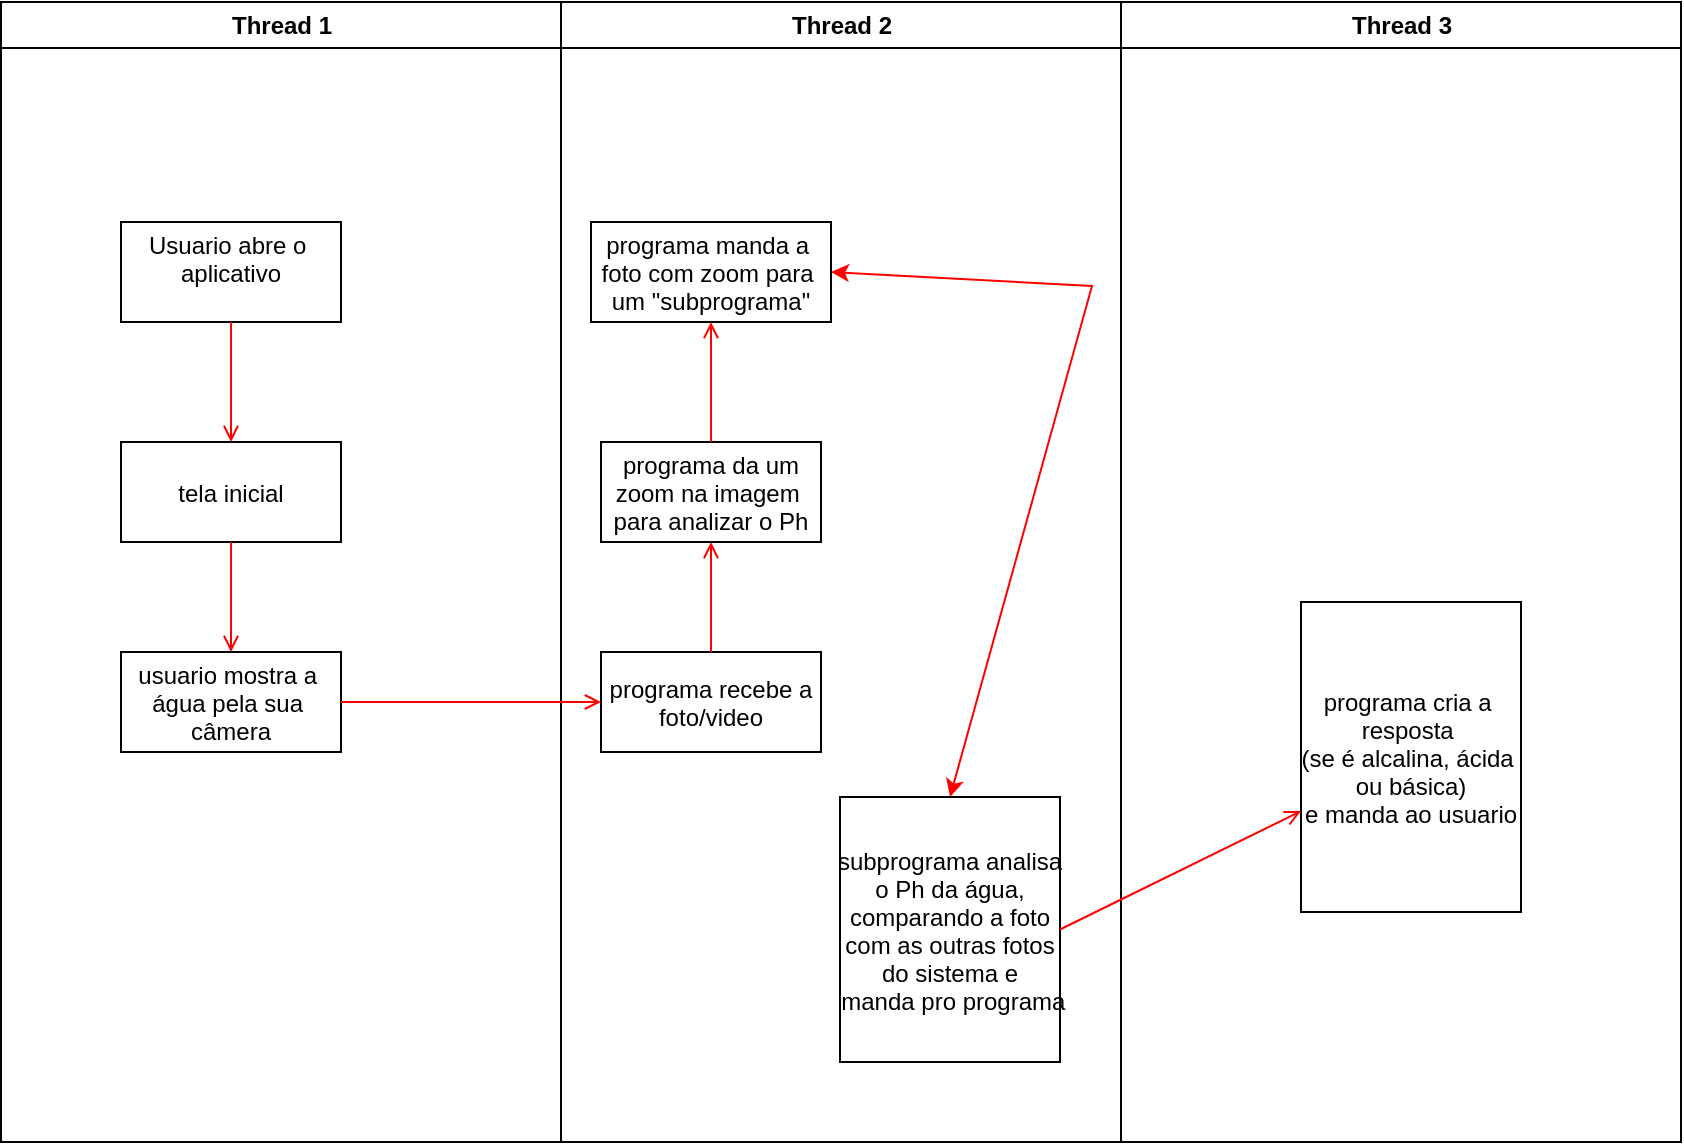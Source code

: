 <mxfile version="24.8.4">
  <diagram name="Página-1" id="044Q7VLD52LfzGAbNxQL">
    <mxGraphModel dx="1034" dy="446" grid="1" gridSize="10" guides="1" tooltips="1" connect="1" arrows="1" fold="1" page="1" pageScale="1" pageWidth="827" pageHeight="1169" math="0" shadow="0">
      <root>
        <mxCell id="0" />
        <mxCell id="1" parent="0" />
        <mxCell id="eUmvbB-2DKv5VENsbGC2-1" value="Thread 1" style="swimlane;whiteSpace=wrap" vertex="1" parent="1">
          <mxGeometry x="164.5" y="128" width="280" height="570" as="geometry" />
        </mxCell>
        <mxCell id="eUmvbB-2DKv5VENsbGC2-2" value="Usuario abre o &#xa;aplicativo&#xa;" style="" vertex="1" parent="eUmvbB-2DKv5VENsbGC2-1">
          <mxGeometry x="60" y="110" width="110" height="50" as="geometry" />
        </mxCell>
        <mxCell id="eUmvbB-2DKv5VENsbGC2-3" value="tela inicial" style="" vertex="1" parent="eUmvbB-2DKv5VENsbGC2-1">
          <mxGeometry x="60" y="220" width="110" height="50" as="geometry" />
        </mxCell>
        <mxCell id="eUmvbB-2DKv5VENsbGC2-4" value="" style="endArrow=open;strokeColor=#FF0000;endFill=1;rounded=0" edge="1" parent="eUmvbB-2DKv5VENsbGC2-1" source="eUmvbB-2DKv5VENsbGC2-2" target="eUmvbB-2DKv5VENsbGC2-3">
          <mxGeometry relative="1" as="geometry" />
        </mxCell>
        <mxCell id="eUmvbB-2DKv5VENsbGC2-5" value="usuario mostra a &#xa;água pela sua &#xa;câmera" style="" vertex="1" parent="eUmvbB-2DKv5VENsbGC2-1">
          <mxGeometry x="60" y="325" width="110" height="50" as="geometry" />
        </mxCell>
        <mxCell id="eUmvbB-2DKv5VENsbGC2-6" value="" style="endArrow=open;strokeColor=#FF0000;endFill=1;rounded=0" edge="1" parent="eUmvbB-2DKv5VENsbGC2-1" source="eUmvbB-2DKv5VENsbGC2-3" target="eUmvbB-2DKv5VENsbGC2-5">
          <mxGeometry relative="1" as="geometry" />
        </mxCell>
        <mxCell id="eUmvbB-2DKv5VENsbGC2-7" value="Thread 2" style="swimlane;whiteSpace=wrap" vertex="1" parent="1">
          <mxGeometry x="444.5" y="128" width="280" height="570" as="geometry" />
        </mxCell>
        <mxCell id="eUmvbB-2DKv5VENsbGC2-8" value="programa manda a &#xa;foto com zoom para &#xa;um &quot;subprograma&quot;" style="" vertex="1" parent="eUmvbB-2DKv5VENsbGC2-7">
          <mxGeometry x="15" y="110" width="120" height="50" as="geometry" />
        </mxCell>
        <mxCell id="eUmvbB-2DKv5VENsbGC2-9" value="programa da um&#xa;zoom na imagem &#xa;para analizar o Ph" style="" vertex="1" parent="eUmvbB-2DKv5VENsbGC2-7">
          <mxGeometry x="20" y="220" width="110" height="50" as="geometry" />
        </mxCell>
        <mxCell id="eUmvbB-2DKv5VENsbGC2-10" value="" style="endArrow=open;strokeColor=#FF0000;endFill=1;rounded=0;entryX=0.5;entryY=1;entryDx=0;entryDy=0;exitX=0.5;exitY=0;exitDx=0;exitDy=0;" edge="1" parent="eUmvbB-2DKv5VENsbGC2-7" source="eUmvbB-2DKv5VENsbGC2-9" target="eUmvbB-2DKv5VENsbGC2-8">
          <mxGeometry relative="1" as="geometry">
            <mxPoint x="115.5" y="192" as="sourcePoint" />
          </mxGeometry>
        </mxCell>
        <mxCell id="eUmvbB-2DKv5VENsbGC2-11" value="programa recebe a&#xa;foto/video" style="" vertex="1" parent="eUmvbB-2DKv5VENsbGC2-7">
          <mxGeometry x="20" y="325" width="110" height="50" as="geometry" />
        </mxCell>
        <mxCell id="eUmvbB-2DKv5VENsbGC2-12" value="" style="endArrow=open;strokeColor=#FF0000;endFill=1;rounded=0;entryX=0.5;entryY=1;entryDx=0;entryDy=0;exitX=0.5;exitY=0;exitDx=0;exitDy=0;" edge="1" parent="eUmvbB-2DKv5VENsbGC2-7" source="eUmvbB-2DKv5VENsbGC2-11" target="eUmvbB-2DKv5VENsbGC2-9">
          <mxGeometry relative="1" as="geometry">
            <mxPoint x="105.5" y="302" as="sourcePoint" />
          </mxGeometry>
        </mxCell>
        <mxCell id="eUmvbB-2DKv5VENsbGC2-13" value="subprograma analisa&#xa; o Ph da água, &#xa;comparando a foto&#xa;com as outras fotos&#xa;do sistema e&#xa; manda pro programa" style="" vertex="1" parent="eUmvbB-2DKv5VENsbGC2-7">
          <mxGeometry x="139.5" y="397.5" width="110" height="132.5" as="geometry" />
        </mxCell>
        <mxCell id="eUmvbB-2DKv5VENsbGC2-14" value="" style="endArrow=classic;startArrow=classic;html=1;rounded=0;exitX=0.5;exitY=0;exitDx=0;exitDy=0;entryX=1;entryY=0.5;entryDx=0;entryDy=0;fillColor=#f8cecc;strokeColor=#FF0000;" edge="1" parent="eUmvbB-2DKv5VENsbGC2-7" source="eUmvbB-2DKv5VENsbGC2-13" target="eUmvbB-2DKv5VENsbGC2-8">
          <mxGeometry width="50" height="50" relative="1" as="geometry">
            <mxPoint x="-54.5" y="302" as="sourcePoint" />
            <mxPoint x="-4.5" y="252" as="targetPoint" />
            <Array as="points">
              <mxPoint x="265.5" y="142" />
            </Array>
          </mxGeometry>
        </mxCell>
        <mxCell id="eUmvbB-2DKv5VENsbGC2-15" value="Thread 3" style="swimlane;whiteSpace=wrap" vertex="1" parent="1">
          <mxGeometry x="724.5" y="128" width="280" height="570" as="geometry" />
        </mxCell>
        <mxCell id="eUmvbB-2DKv5VENsbGC2-16" value="programa cria a &#xa;resposta &#xa;(se é alcalina, ácida &#xa;ou básica)&#xa;e manda ao usuario" style="" vertex="1" parent="eUmvbB-2DKv5VENsbGC2-15">
          <mxGeometry x="90" y="300" width="110" height="155" as="geometry" />
        </mxCell>
        <mxCell id="eUmvbB-2DKv5VENsbGC2-17" value="" style="endArrow=open;strokeColor=#FF0000;endFill=1;rounded=0" edge="1" parent="1" source="eUmvbB-2DKv5VENsbGC2-5" target="eUmvbB-2DKv5VENsbGC2-11">
          <mxGeometry relative="1" as="geometry" />
        </mxCell>
        <mxCell id="eUmvbB-2DKv5VENsbGC2-18" value="" style="edgeStyle=none;strokeColor=#FF0000;endArrow=open;endFill=1;rounded=0;exitX=1;exitY=0.5;exitDx=0;exitDy=0;" edge="1" parent="1" source="eUmvbB-2DKv5VENsbGC2-13" target="eUmvbB-2DKv5VENsbGC2-16">
          <mxGeometry width="100" height="100" relative="1" as="geometry">
            <mxPoint x="694.5" y="557.5" as="sourcePoint" />
            <mxPoint x="814.5" y="557.5" as="targetPoint" />
          </mxGeometry>
        </mxCell>
      </root>
    </mxGraphModel>
  </diagram>
</mxfile>
